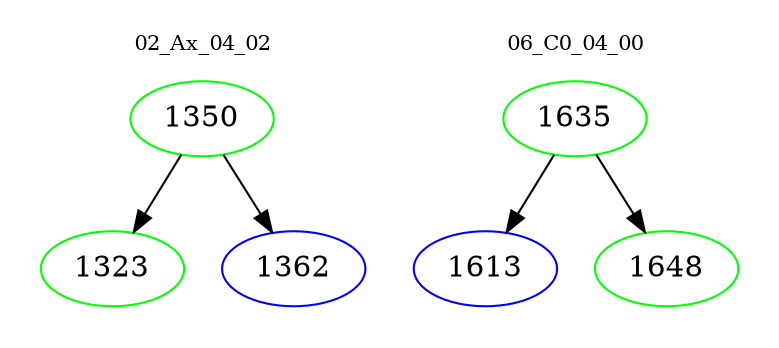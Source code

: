 digraph{
subgraph cluster_0 {
color = white
label = "02_Ax_04_02";
fontsize=10;
T0_1350 [label="1350", color="green"]
T0_1350 -> T0_1323 [color="black"]
T0_1323 [label="1323", color="green"]
T0_1350 -> T0_1362 [color="black"]
T0_1362 [label="1362", color="blue"]
}
subgraph cluster_1 {
color = white
label = "06_C0_04_00";
fontsize=10;
T1_1635 [label="1635", color="green"]
T1_1635 -> T1_1613 [color="black"]
T1_1613 [label="1613", color="blue"]
T1_1635 -> T1_1648 [color="black"]
T1_1648 [label="1648", color="green"]
}
}
